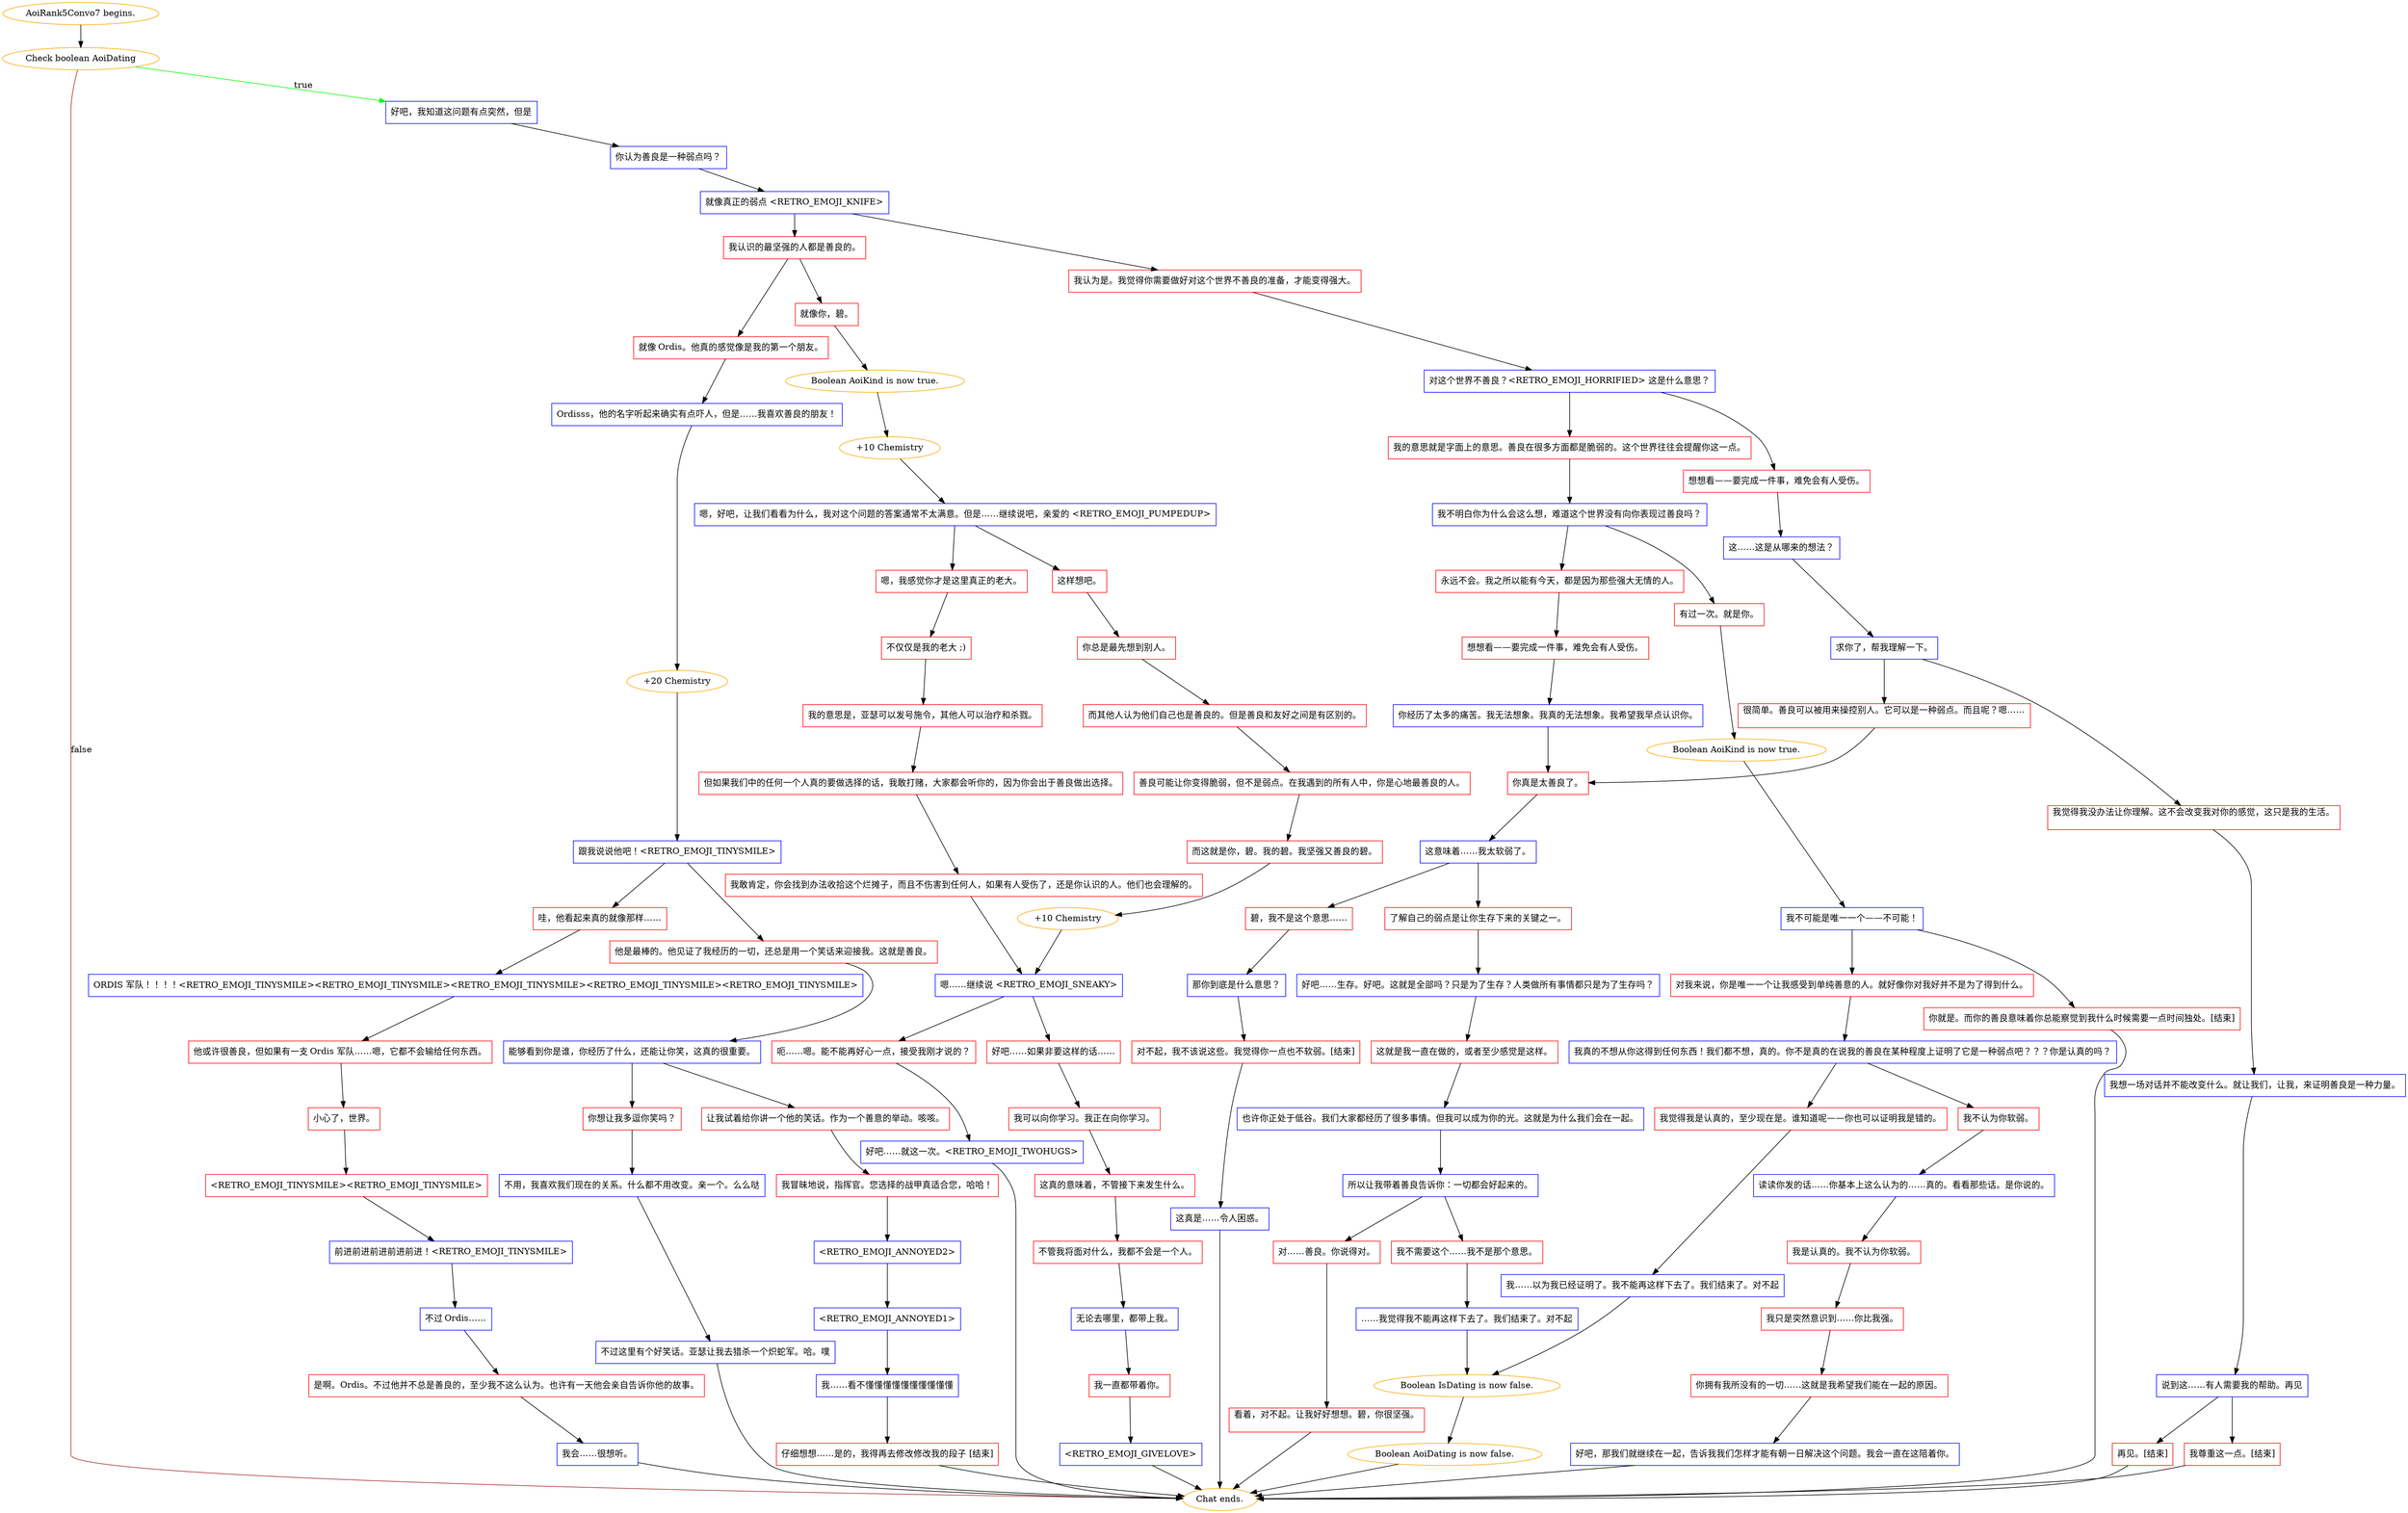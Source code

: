 digraph {
	"AoiRank5Convo7 begins." [color=orange];
		"AoiRank5Convo7 begins." -> j2617805464;
	j2617805464 [label="Check boolean AoiDating",color=orange];
		j2617805464 -> j3626318929 [label=true,color=green];
		j2617805464 -> "Chat ends." [label=false,color=brown];
	j3626318929 [label="好吧，我知道这问题有点突然，但是",shape=box,color=blue];
		j3626318929 -> j2075075428;
	"Chat ends." [color=orange];
	j2075075428 [label="你认为善良是一种弱点吗？",shape=box,color=blue];
		j2075075428 -> j1141983838;
	j1141983838 [label="就像真正的弱点 <RETRO_EMOJI_KNIFE>",shape=box,color=blue];
		j1141983838 -> j551909417;
		j1141983838 -> j531095185;
	j551909417 [label="我认识的最坚强的人都是善良的。",shape=box,color=red];
		j551909417 -> j2615340568;
		j551909417 -> j3885684581;
	j531095185 [label="我认为是。我觉得你需要做好对这个世界不善良的准备，才能变得强大。",shape=box,color=red];
		j531095185 -> j2450373816;
	j2615340568 [label="就像你，碧。",shape=box,color=red];
		j2615340568 -> j4286977533;
	j3885684581 [label="就像 Ordis。他真的感觉像是我的第一个朋友。",shape=box,color=red];
		j3885684581 -> j1025632178;
	j2450373816 [label="对这个世界不善良？<RETRO_EMOJI_HORRIFIED> 这是什么意思？",shape=box,color=blue];
		j2450373816 -> j738539881;
		j2450373816 -> j3260752827;
	j4286977533 [label="Boolean AoiKind is now true.",color=orange];
		j4286977533 -> j3992914616;
	j1025632178 [label="Ordisss，他的名字听起来确实有点吓人，但是……我喜欢善良的朋友！",shape=box,color=blue];
		j1025632178 -> j2616074543;
	j738539881 [label="我的意思就是字面上的意思。善良在很多方面都是脆弱的。这个世界往往会提醒你这一点。",shape=box,color=red];
		j738539881 -> j2390125692;
	j3260752827 [label="想想看——要完成一件事，难免会有人受伤。",shape=box,color=red];
		j3260752827 -> j1353579262;
	j3992914616 [label="+10 Chemistry",color=orange];
		j3992914616 -> j3508686023;
	j2616074543 [label="+20 Chemistry",color=orange];
		j2616074543 -> j4019859551;
	j2390125692 [label="我不明白你为什么会这么想，难道这个世界没有向你表现过善良吗？",shape=box,color=blue];
		j2390125692 -> j2152869975;
		j2390125692 -> j1658421126;
	j1353579262 [label="这……这是从哪来的想法？",shape=box,color=blue];
		j1353579262 -> j1730557968;
	j3508686023 [label="嗯，好吧，让我们看看为什么，我对这个问题的答案通常不太满意。但是……继续说吧，亲爱的 <RETRO_EMOJI_PUMPEDUP>",shape=box,color=blue];
		j3508686023 -> j2811306888;
		j3508686023 -> j1729579034;
	j4019859551 [label="跟我说说他吧！<RETRO_EMOJI_TINYSMILE>",shape=box,color=blue];
		j4019859551 -> j4292907540;
		j4019859551 -> j2820165270;
	j2152869975 [label="有过一次。就是你。",shape=box,color=red];
		j2152869975 -> j3550185043;
	j1658421126 [label="永远不会。我之所以能有今天，都是因为那些强大无情的人。",shape=box,color=red];
		j1658421126 -> j1758169493;
	j1730557968 [label="求你了，帮我理解一下。",shape=box,color=blue];
		j1730557968 -> j672668686;
		j1730557968 -> j1284100200;
	j2811306888 [label="这样想吧。",shape=box,color=red];
		j2811306888 -> j3521878993;
	j1729579034 [label="嗯，我感觉你才是这里真正的老大。",shape=box,color=red];
		j1729579034 -> j176238024;
	j4292907540 [label="哇，他看起来真的就像那样……",shape=box,color=red];
		j4292907540 -> j827218919;
	j2820165270 [label="他是最棒的。他见证了我经历的一切，还总是用一个笑话来迎接我。这就是善良。",shape=box,color=red];
		j2820165270 -> j2767741643;
	j3550185043 [label="Boolean AoiKind is now true.",color=orange];
		j3550185043 -> j1931653413;
	j1758169493 [label="想想看——要完成一件事，难免会有人受伤。",shape=box,color=red];
		j1758169493 -> j995562332;
	j672668686 [label="很简单。善良可以被用来操控别人。它可以是一种弱点。而且呢？嗯……
",shape=box,color=red];
		j672668686 -> j1344763644;
	j1284100200 [label="我觉得我没办法让你理解。这不会改变我对你的感觉，这只是我的生活。
",shape=box,color=red];
		j1284100200 -> j2909821107;
	j3521878993 [label="你总是最先想到别人。",shape=box,color=red];
		j3521878993 -> j2337518905;
	j176238024 [label="不仅仅是我的老大 ;)",shape=box,color=red];
		j176238024 -> j14690183;
	j827218919 [label="ORDIS 军队！！！！<RETRO_EMOJI_TINYSMILE><RETRO_EMOJI_TINYSMILE><RETRO_EMOJI_TINYSMILE><RETRO_EMOJI_TINYSMILE><RETRO_EMOJI_TINYSMILE>",shape=box,color=blue];
		j827218919 -> j2346957790;
	j2767741643 [label="能够看到你是谁，你经历了什么，还能让你笑，这真的很重要。",shape=box,color=blue];
		j2767741643 -> j3277936898;
		j2767741643 -> j2510371954;
	j1931653413 [label="我不可能是唯一一个——不可能！",shape=box,color=blue];
		j1931653413 -> j2282559172;
		j1931653413 -> j494213752;
	j995562332 [label="你经历了太多的痛苦。我无法想象。我真的无法想象。我希望我早点认识你。",shape=box,color=blue];
		j995562332 -> j1344763644;
	j1344763644 [label="你真是太善良了。",shape=box,color=red];
		j1344763644 -> j3031891683;
	j2909821107 [label="我想一场对话并不能改变什么。就让我们，让我，来证明善良是一种力量。",shape=box,color=blue];
		j2909821107 -> j3647154164;
	j2337518905 [label="而其他人认为他们自己也是善良的。但是善良和友好之间是有区别的。",shape=box,color=red];
		j2337518905 -> j1915280585;
	j14690183 [label="我的意思是，亚瑟可以发号施令，其他人可以治疗和杀戮。",shape=box,color=red];
		j14690183 -> j3017173564;
	j2346957790 [label="他或许很善良，但如果有一支 Ordis 军队……嗯，它都不会输给任何东西。",shape=box,color=red];
		j2346957790 -> j779342961;
	j3277936898 [label="你想让我多逗你笑吗？",shape=box,color=red];
		j3277936898 -> j2542553785;
	j2510371954 [label="让我试着给你讲一个他的笑话。作为一个善意的举动。咳咳。",shape=box,color=red];
		j2510371954 -> j2460675103;
	j2282559172 [label="对我来说，你是唯一一个让我感受到单纯善意的人。就好像你对我好并不是为了得到什么。",shape=box,color=red];
		j2282559172 -> j89724753;
	j494213752 [label="你就是。而你的善良意味着你总能察觉到我什么时候需要一点时间独处。[结束]",shape=box,color=red];
		j494213752 -> "Chat ends.";
	j3031891683 [label="这意味着……我太软弱了。",shape=box,color=blue];
		j3031891683 -> j4159154481;
		j3031891683 -> j931805389;
	j3647154164 [label="说到这……有人需要我的帮助。再见",shape=box,color=blue];
		j3647154164 -> j3552781606;
		j3647154164 -> j645611862;
	j1915280585 [label="善良可能让你变得脆弱，但不是弱点。在我遇到的所有人中，你是心地最善良的人。",shape=box,color=red];
		j1915280585 -> j3427989218;
	j3017173564 [label="但如果我们中的任何一个人真的要做选择的话，我敢打赌，大家都会听你的，因为你会出于善良做出选择。",shape=box,color=red];
		j3017173564 -> j1335419911;
	j779342961 [label="小心了，世界。",shape=box,color=red];
		j779342961 -> j3182081988;
	j2542553785 [label="不用，我喜欢我们现在的关系。什么都不用改变。亲一个。么么哒",shape=box,color=blue];
		j2542553785 -> j3213057967;
	j2460675103 [label="我冒昧地说，指挥官。您选择的战甲真适合您，哈哈！",shape=box,color=red];
		j2460675103 -> j804225294;
	j89724753 [label="我真的不想从你这得到任何东西！我们都不想，真的。你不是真的在说我的善良在某种程度上证明了它是一种弱点吧？？？你是认真的吗？",shape=box,color=blue];
		j89724753 -> j898170694;
		j89724753 -> j734693166;
	j4159154481 [label="碧，我不是这个意思……",shape=box,color=red];
		j4159154481 -> j3450076201;
	j931805389 [label="了解自己的弱点是让你生存下来的关键之一。",shape=box,color=red];
		j931805389 -> j1677430557;
	j3552781606 [label="我尊重这一点。[结束]",shape=box,color=red];
		j3552781606 -> "Chat ends.";
	j645611862 [label="再见。[结束]",shape=box,color=red];
		j645611862 -> "Chat ends.";
	j3427989218 [label="而这就是你，碧。我的碧。我坚强又善良的碧。",shape=box,color=red];
		j3427989218 -> j1583513281;
	j1335419911 [label="我敢肯定，你会找到办法收拾这个烂摊子，而且不伤害到任何人，如果有人受伤了，还是你认识的人。他们也会理解的。",shape=box,color=red];
		j1335419911 -> j1432118987;
	j3182081988 [label="<RETRO_EMOJI_TINYSMILE><RETRO_EMOJI_TINYSMILE>",shape=box,color=red];
		j3182081988 -> j3041330169;
	j3213057967 [label="不过这里有个好笑话。亚瑟让我去猎杀一个炽蛇军。哈。噗",shape=box,color=blue];
		j3213057967 -> "Chat ends.";
	j804225294 [label="<RETRO_EMOJI_ANNOYED2>",shape=box,color=blue];
		j804225294 -> j3609308783;
	j898170694 [label="我觉得我是认真的，至少现在是。谁知道呢——你也可以证明我是错的。",shape=box,color=red];
		j898170694 -> j3227180970;
	j734693166 [label="我不认为你软弱。",shape=box,color=red];
		j734693166 -> j4227602347;
	j3450076201 [label="那你到底是什么意思？",shape=box,color=blue];
		j3450076201 -> j311064712;
	j1677430557 [label="好吧……生存。好吧。这就是全部吗？只是为了生存？人类做所有事情都只是为了生存吗？",shape=box,color=blue];
		j1677430557 -> j271735823;
	j1583513281 [label="+10 Chemistry",color=orange];
		j1583513281 -> j1432118987;
	j1432118987 [label="嗯……继续说 <RETRO_EMOJI_SNEAKY>",shape=box,color=blue];
		j1432118987 -> j2838058111;
		j1432118987 -> j1128737036;
	j3041330169 [label="前进前进前进前进前进！<RETRO_EMOJI_TINYSMILE>",shape=box,color=blue];
		j3041330169 -> j2499787031;
	j3609308783 [label="<RETRO_EMOJI_ANNOYED1>",shape=box,color=blue];
		j3609308783 -> j2872592970;
	j3227180970 [label="我……以为我已经证明了。我不能再这样下去了。我们结束了。对不起",shape=box,color=blue];
		j3227180970 -> j2209722290;
	j4227602347 [label="读读你发的话……你基本上这么认为的……真的。看看那些话。是你说的。",shape=box,color=blue];
		j4227602347 -> j1573875411;
	j311064712 [label="对不起，我不该说这些。我觉得你一点也不软弱。[结束]",shape=box,color=red];
		j311064712 -> j212481923;
	j271735823 [label="这就是我一直在做的，或者至少感觉是这样。",shape=box,color=red];
		j271735823 -> j1629631071;
	j2838058111 [label="呃……嗯。能不能再好心一点，接受我刚才说的？",shape=box,color=red];
		j2838058111 -> j3981115745;
	j1128737036 [label="好吧……如果非要这样的话……",shape=box,color=red];
		j1128737036 -> j3997374296;
	j2499787031 [label="不过 Ordis……",shape=box,color=blue];
		j2499787031 -> j2690755723;
	j2872592970 [label="我……看不懂懂懂懂懂懂懂懂懂懂",shape=box,color=blue];
		j2872592970 -> j845897162;
	j2209722290 [label="Boolean IsDating is now false.",color=orange];
		j2209722290 -> j1296492913;
	j1573875411 [label="我是认真的。我不认为你软弱。",shape=box,color=red];
		j1573875411 -> j1359318381;
	j212481923 [label="这真是……令人困惑。",shape=box,color=blue];
		j212481923 -> "Chat ends.";
	j1629631071 [label="也许你正处于低谷。我们大家都经历了很多事情。但我可以成为你的光。这就是为什么我们会在一起。",shape=box,color=blue];
		j1629631071 -> j1832303017;
	j3981115745 [label="好吧……就这一次。<RETRO_EMOJI_TWOHUGS>",shape=box,color=blue];
		j3981115745 -> "Chat ends.";
	j3997374296 [label="我可以向你学习。我正在向你学习。",shape=box,color=red];
		j3997374296 -> j1976918254;
	j2690755723 [label="是啊。Ordis。不过他并不总是善良的，至少我不这么认为。也许有一天他会亲自告诉你他的故事。",shape=box,color=red];
		j2690755723 -> j3642131101;
	j845897162 [label="仔细想想……是的，我得再去修改修改我的段子 [结束]",shape=box,color=red];
		j845897162 -> "Chat ends.";
	j1296492913 [label="Boolean AoiDating is now false.",color=orange];
		j1296492913 -> "Chat ends.";
	j1359318381 [label="我只是突然意识到……你比我强。",shape=box,color=red];
		j1359318381 -> j358704315;
	j1832303017 [label="所以让我带着善良告诉你：一切都会好起来的。",shape=box,color=blue];
		j1832303017 -> j235544619;
		j1832303017 -> j2757959136;
	j1976918254 [label="这真的意味着，不管接下来发生什么。",shape=box,color=red];
		j1976918254 -> j1930290929;
	j3642131101 [label="我会……很想听。",shape=box,color=blue];
		j3642131101 -> "Chat ends.";
	j358704315 [label="你拥有我所没有的一切……这就是我希望我们能在一起的原因。",shape=box,color=red];
		j358704315 -> j1286264963;
	j235544619 [label="对……善良。你说得对。",shape=box,color=red];
		j235544619 -> j149183643;
	j2757959136 [label="我不需要这个……我不是那个意思。",shape=box,color=red];
		j2757959136 -> j2320868273;
	j1930290929 [label="不管我将面对什么，我都不会是一个人。",shape=box,color=red];
		j1930290929 -> j1719915241;
	j1286264963 [label="好吧，那我们就继续在一起，告诉我我们怎样才能有朝一日解决这个问题。我会一直在这陪着你。",shape=box,color=blue];
		j1286264963 -> "Chat ends.";
	j149183643 [label="看着，对不起。让我好好想想。碧，你很坚强。
",shape=box,color=red];
		j149183643 -> "Chat ends.";
	j2320868273 [label="……我觉得我不能再这样下去了。我们结束了。对不起",shape=box,color=blue];
		j2320868273 -> j2209722290;
	j1719915241 [label="无论去哪里，都带上我。",shape=box,color=blue];
		j1719915241 -> j2625192887;
	j2625192887 [label="我一直都带着你。",shape=box,color=red];
		j2625192887 -> j3455463371;
	j3455463371 [label="<RETRO_EMOJI_GIVELOVE>",shape=box,color=blue];
		j3455463371 -> "Chat ends.";
}